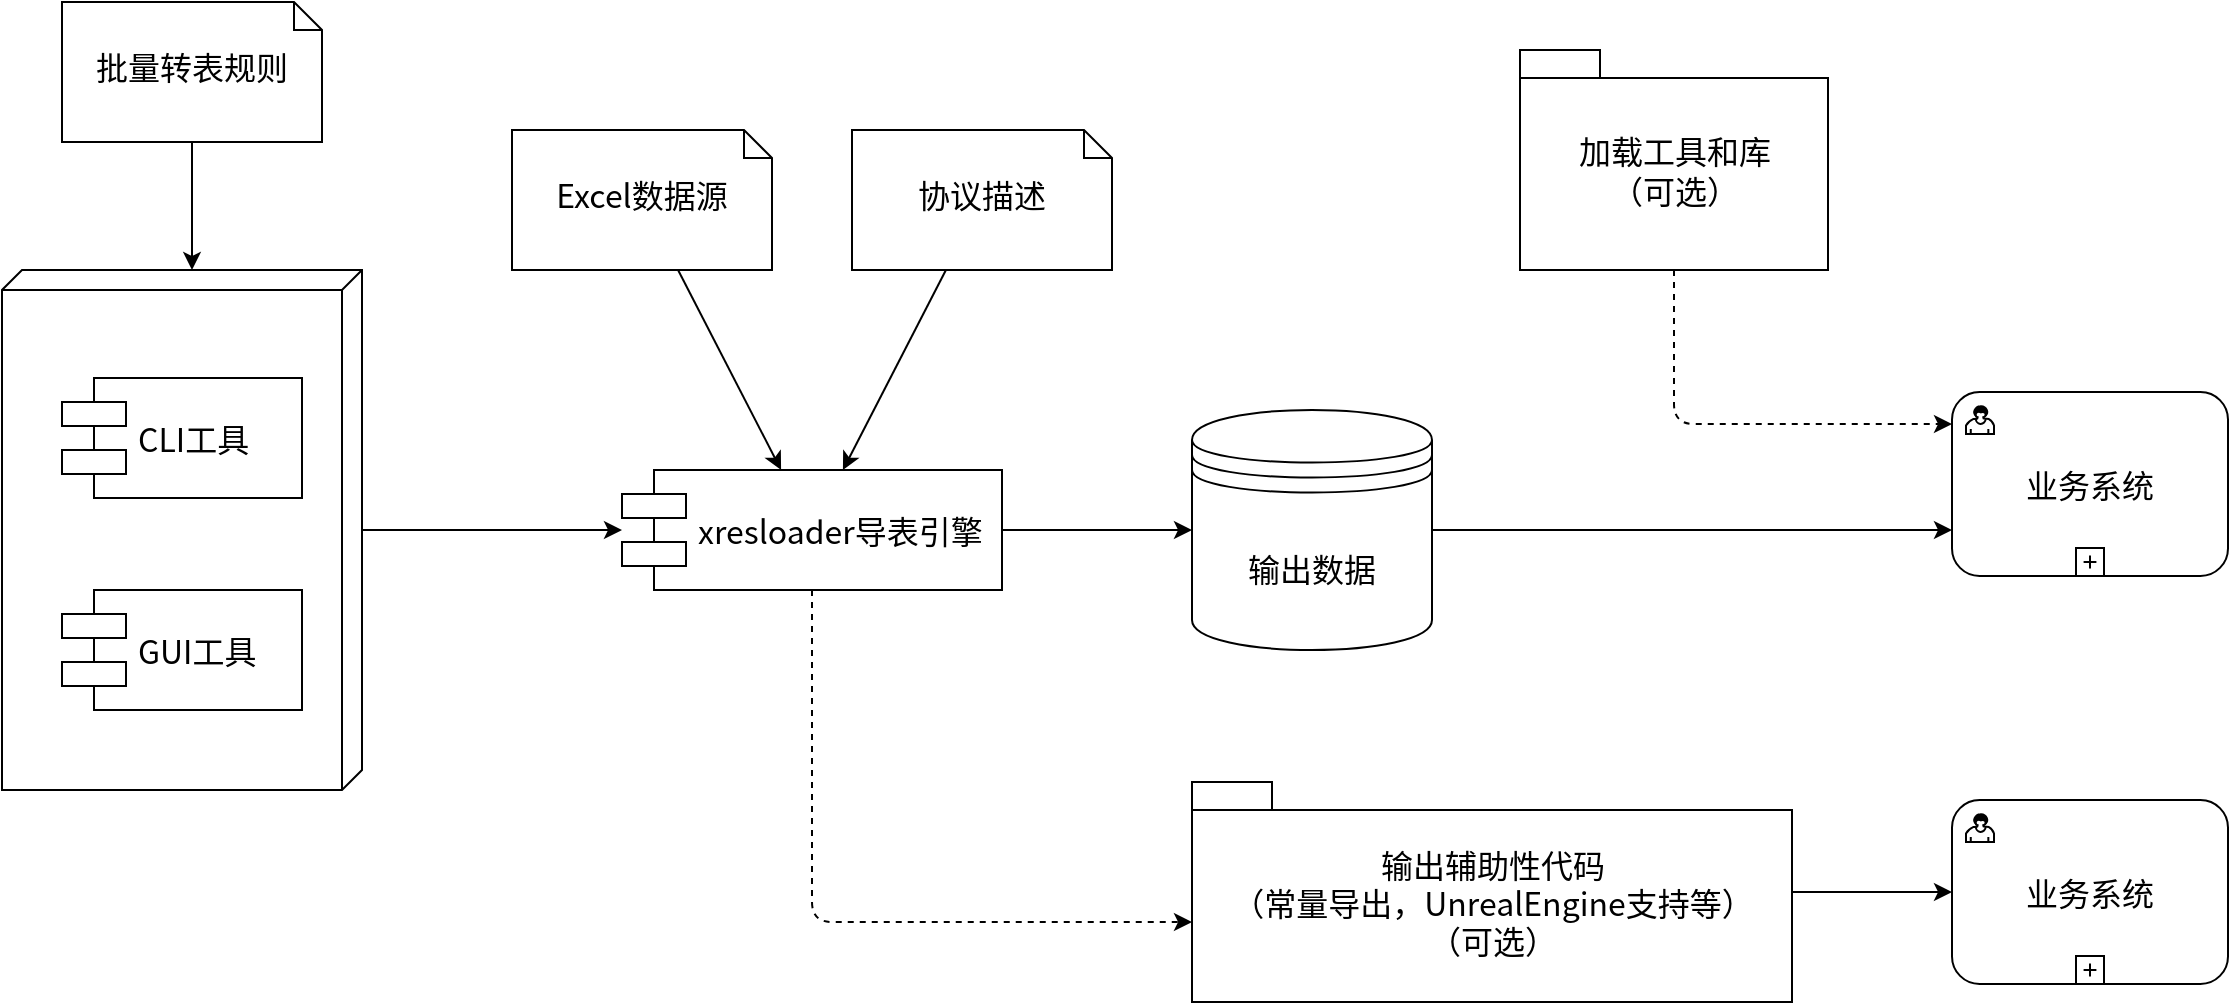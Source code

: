 <mxfile version="11.2.5" type="device" pages="1"><diagram id="sxcs-V4ThaNtMRCv-XGT" name="Page-1"><mxGraphModel dx="1985" dy="1099" grid="1" gridSize="10" guides="1" tooltips="1" connect="1" arrows="1" fold="1" page="1" pageScale="1" pageWidth="827" pageHeight="1169" math="0" shadow="0"><root><mxCell id="0"/><mxCell id="1" parent="0"/><mxCell id="ex1L0OIiN2nZR3xrSnwf-7" value="" style="edgeStyle=orthogonalEdgeStyle;rounded=0;orthogonalLoop=1;jettySize=auto;html=1;fontFamily=Noto Sans CJK SC;fontSize=16;entryX=0;entryY=0;entryDx=0;entryDy=85;entryPerimeter=0;" edge="1" parent="1" source="ex1L0OIiN2nZR3xrSnwf-3" target="ex1L0OIiN2nZR3xrSnwf-4"><mxGeometry relative="1" as="geometry"><mxPoint x="140" y="360" as="targetPoint"/></mxGeometry></mxCell><mxCell id="ex1L0OIiN2nZR3xrSnwf-3" value="批量转表规则" style="shape=note;whiteSpace=wrap;html=1;size=14;verticalAlign=middle;align=center;spacingTop=-6;fontFamily=Noto Sans CJK SC;fontSize=16;" vertex="1" parent="1"><mxGeometry x="75" y="210" width="130" height="70" as="geometry"/></mxCell><mxCell id="ex1L0OIiN2nZR3xrSnwf-5" value="" style="group" vertex="1" connectable="0" parent="1"><mxGeometry x="45" y="344" width="180" height="260" as="geometry"/></mxCell><mxCell id="ex1L0OIiN2nZR3xrSnwf-4" value="" style="verticalAlign=top;align=left;spacingTop=8;spacingLeft=2;spacingRight=12;shape=cube;size=10;direction=south;fontStyle=4;html=1;fontFamily=Noto Sans CJK SC;fontSize=16;" vertex="1" parent="ex1L0OIiN2nZR3xrSnwf-5"><mxGeometry width="180" height="260" as="geometry"/></mxCell><mxCell id="ex1L0OIiN2nZR3xrSnwf-1" value="CLI工具" style="shape=component;align=left;spacingLeft=36;fontFamily=Noto Sans CJK SC;fontSize=16;" vertex="1" parent="ex1L0OIiN2nZR3xrSnwf-5"><mxGeometry x="30" y="54" width="120" height="60" as="geometry"/></mxCell><mxCell id="ex1L0OIiN2nZR3xrSnwf-2" value="GUI工具" style="shape=component;align=left;spacingLeft=36;fontFamily=Noto Sans CJK SC;fontSize=16;" vertex="1" parent="ex1L0OIiN2nZR3xrSnwf-5"><mxGeometry x="30" y="160" width="120" height="60" as="geometry"/></mxCell><mxCell id="ex1L0OIiN2nZR3xrSnwf-18" value="" style="edgeStyle=orthogonalEdgeStyle;rounded=1;jumpStyle=none;orthogonalLoop=1;jettySize=auto;html=1;strokeColor=#000000;fontFamily=Noto Sans CJK SC;fontSize=16;" edge="1" parent="1" source="ex1L0OIiN2nZR3xrSnwf-9" target="ex1L0OIiN2nZR3xrSnwf-16"><mxGeometry relative="1" as="geometry"><mxPoint x="625" y="474" as="targetPoint"/></mxGeometry></mxCell><mxCell id="ex1L0OIiN2nZR3xrSnwf-21" value="" style="edgeStyle=orthogonalEdgeStyle;rounded=1;jumpStyle=none;orthogonalLoop=1;jettySize=auto;html=1;strokeColor=#000000;fontFamily=Noto Sans CJK SC;fontSize=16;dashed=1;" edge="1" parent="1" source="ex1L0OIiN2nZR3xrSnwf-9" target="ex1L0OIiN2nZR3xrSnwf-19"><mxGeometry relative="1" as="geometry"><mxPoint x="450" y="584" as="targetPoint"/><Array as="points"><mxPoint x="450" y="670"/></Array></mxGeometry></mxCell><mxCell id="ex1L0OIiN2nZR3xrSnwf-9" value="xresloader导表引擎" style="shape=component;align=left;spacingLeft=36;fontFamily=Noto Sans CJK SC;fontSize=16;" vertex="1" parent="1"><mxGeometry x="355" y="444" width="190" height="60" as="geometry"/></mxCell><mxCell id="ex1L0OIiN2nZR3xrSnwf-11" value="" style="edgeStyle=orthogonalEdgeStyle;rounded=0;orthogonalLoop=1;jettySize=auto;html=1;fontFamily=Noto Sans CJK SC;fontSize=16;" edge="1" parent="1" source="ex1L0OIiN2nZR3xrSnwf-4" target="ex1L0OIiN2nZR3xrSnwf-9"><mxGeometry relative="1" as="geometry"><mxPoint x="340" y="474" as="targetPoint"/></mxGeometry></mxCell><mxCell id="ex1L0OIiN2nZR3xrSnwf-12" value="Excel数据源" style="shape=note;whiteSpace=wrap;html=1;size=14;verticalAlign=middle;align=center;spacingTop=-6;fontFamily=Noto Sans CJK SC;fontSize=16;" vertex="1" parent="1"><mxGeometry x="300" y="274" width="130" height="70" as="geometry"/></mxCell><mxCell id="ex1L0OIiN2nZR3xrSnwf-13" value="协议描述" style="shape=note;whiteSpace=wrap;html=1;size=14;verticalAlign=middle;align=center;spacingTop=-6;fontFamily=Noto Sans CJK SC;fontSize=16;" vertex="1" parent="1"><mxGeometry x="470" y="274" width="130" height="70" as="geometry"/></mxCell><mxCell id="ex1L0OIiN2nZR3xrSnwf-14" value="" style="endArrow=classic;html=1;fontFamily=Noto Sans CJK SC;fontSize=16;strokeColor=#000000;jumpStyle=none;fixDash=0;snapToPoint=0;" edge="1" parent="1" source="ex1L0OIiN2nZR3xrSnwf-12" target="ex1L0OIiN2nZR3xrSnwf-9"><mxGeometry width="50" height="50" relative="1" as="geometry"><mxPoint x="50" y="680" as="sourcePoint"/><mxPoint x="100" y="630" as="targetPoint"/></mxGeometry></mxCell><mxCell id="ex1L0OIiN2nZR3xrSnwf-15" value="" style="endArrow=classic;html=1;strokeColor=#000000;fontFamily=Noto Sans CJK SC;fontSize=16;rounded=1;" edge="1" parent="1" source="ex1L0OIiN2nZR3xrSnwf-13" target="ex1L0OIiN2nZR3xrSnwf-9"><mxGeometry width="50" height="50" relative="1" as="geometry"><mxPoint x="50" y="680" as="sourcePoint"/><mxPoint x="100" y="630" as="targetPoint"/></mxGeometry></mxCell><mxCell id="ex1L0OIiN2nZR3xrSnwf-37" value="" style="edgeStyle=orthogonalEdgeStyle;rounded=1;jumpStyle=none;orthogonalLoop=1;jettySize=auto;html=1;strokeColor=#000000;fontFamily=Noto Sans CJK SC;fontSize=16;entryX=0;entryY=0.75;entryDx=0;entryDy=0;" edge="1" parent="1" source="ex1L0OIiN2nZR3xrSnwf-16" target="ex1L0OIiN2nZR3xrSnwf-25"><mxGeometry relative="1" as="geometry"><mxPoint x="840" y="474" as="targetPoint"/></mxGeometry></mxCell><mxCell id="ex1L0OIiN2nZR3xrSnwf-16" value="输出数据" style="shape=datastore;whiteSpace=wrap;html=1;fontFamily=Noto Sans CJK SC;fontSize=16;align=center;" vertex="1" parent="1"><mxGeometry x="640" y="414" width="120" height="120" as="geometry"/></mxCell><mxCell id="ex1L0OIiN2nZR3xrSnwf-32" value="" style="edgeStyle=orthogonalEdgeStyle;rounded=1;jumpStyle=none;orthogonalLoop=1;jettySize=auto;html=1;strokeColor=#000000;fontFamily=Noto Sans CJK SC;fontSize=16;" edge="1" parent="1" source="ex1L0OIiN2nZR3xrSnwf-19" target="ex1L0OIiN2nZR3xrSnwf-33"><mxGeometry relative="1" as="geometry"><mxPoint x="922" y="655" as="targetPoint"/></mxGeometry></mxCell><mxCell id="ex1L0OIiN2nZR3xrSnwf-19" value="输出辅助性代码&lt;br&gt;（常量导出，UnrealEngine支持等）&lt;br&gt;（可选）" style="shape=folder;fontStyle=0;spacingTop=10;tabWidth=40;tabHeight=14;tabPosition=left;html=1;fontFamily=Noto Sans CJK SC;fontSize=16;align=center;" vertex="1" parent="1"><mxGeometry x="640" y="600" width="300" height="110" as="geometry"/></mxCell><mxCell id="ex1L0OIiN2nZR3xrSnwf-39" value="" style="edgeStyle=orthogonalEdgeStyle;rounded=1;jumpStyle=none;orthogonalLoop=1;jettySize=auto;html=1;strokeColor=#000000;fontFamily=Noto Sans CJK SC;fontSize=16;dashed=1;" edge="1" parent="1" source="ex1L0OIiN2nZR3xrSnwf-24" target="ex1L0OIiN2nZR3xrSnwf-25"><mxGeometry relative="1" as="geometry"><mxPoint x="881" y="424" as="targetPoint"/><Array as="points"><mxPoint x="881" y="421"/></Array></mxGeometry></mxCell><mxCell id="ex1L0OIiN2nZR3xrSnwf-24" value="加载工具和库&lt;br&gt;（可选）" style="shape=folder;fontStyle=0;spacingTop=10;tabWidth=40;tabHeight=14;tabPosition=left;html=1;fontFamily=Noto Sans CJK SC;fontSize=16;align=center;" vertex="1" parent="1"><mxGeometry x="804" y="234" width="154" height="110" as="geometry"/></mxCell><mxCell id="ex1L0OIiN2nZR3xrSnwf-25" value="业务系统" style="html=1;whiteSpace=wrap;rounded=1;fontFamily=Noto Sans CJK SC;fontSize=16;align=center;" vertex="1" parent="1"><mxGeometry x="1020" y="405" width="138" height="92" as="geometry"/></mxCell><mxCell id="ex1L0OIiN2nZR3xrSnwf-26" value="" style="html=1;shape=mxgraph.bpmn.user_task;outlineConnect=0;" vertex="1" parent="ex1L0OIiN2nZR3xrSnwf-25"><mxGeometry width="14" height="14" relative="1" as="geometry"><mxPoint x="7" y="7" as="offset"/></mxGeometry></mxCell><mxCell id="ex1L0OIiN2nZR3xrSnwf-27" value="" style="html=1;shape=plus;outlineConnect=0;" vertex="1" parent="ex1L0OIiN2nZR3xrSnwf-25"><mxGeometry x="0.5" y="1" width="14" height="14" relative="1" as="geometry"><mxPoint x="-7" y="-14" as="offset"/></mxGeometry></mxCell><mxCell id="ex1L0OIiN2nZR3xrSnwf-33" value="业务系统" style="html=1;whiteSpace=wrap;rounded=1;fontFamily=Noto Sans CJK SC;fontSize=16;align=center;" vertex="1" parent="1"><mxGeometry x="1020" y="609" width="138" height="92" as="geometry"/></mxCell><mxCell id="ex1L0OIiN2nZR3xrSnwf-34" value="" style="html=1;shape=mxgraph.bpmn.user_task;outlineConnect=0;" vertex="1" parent="ex1L0OIiN2nZR3xrSnwf-33"><mxGeometry width="14" height="14" relative="1" as="geometry"><mxPoint x="7" y="7" as="offset"/></mxGeometry></mxCell><mxCell id="ex1L0OIiN2nZR3xrSnwf-35" value="" style="html=1;shape=plus;outlineConnect=0;" vertex="1" parent="ex1L0OIiN2nZR3xrSnwf-33"><mxGeometry x="0.5" y="1" width="14" height="14" relative="1" as="geometry"><mxPoint x="-7" y="-14" as="offset"/></mxGeometry></mxCell></root></mxGraphModel></diagram></mxfile>